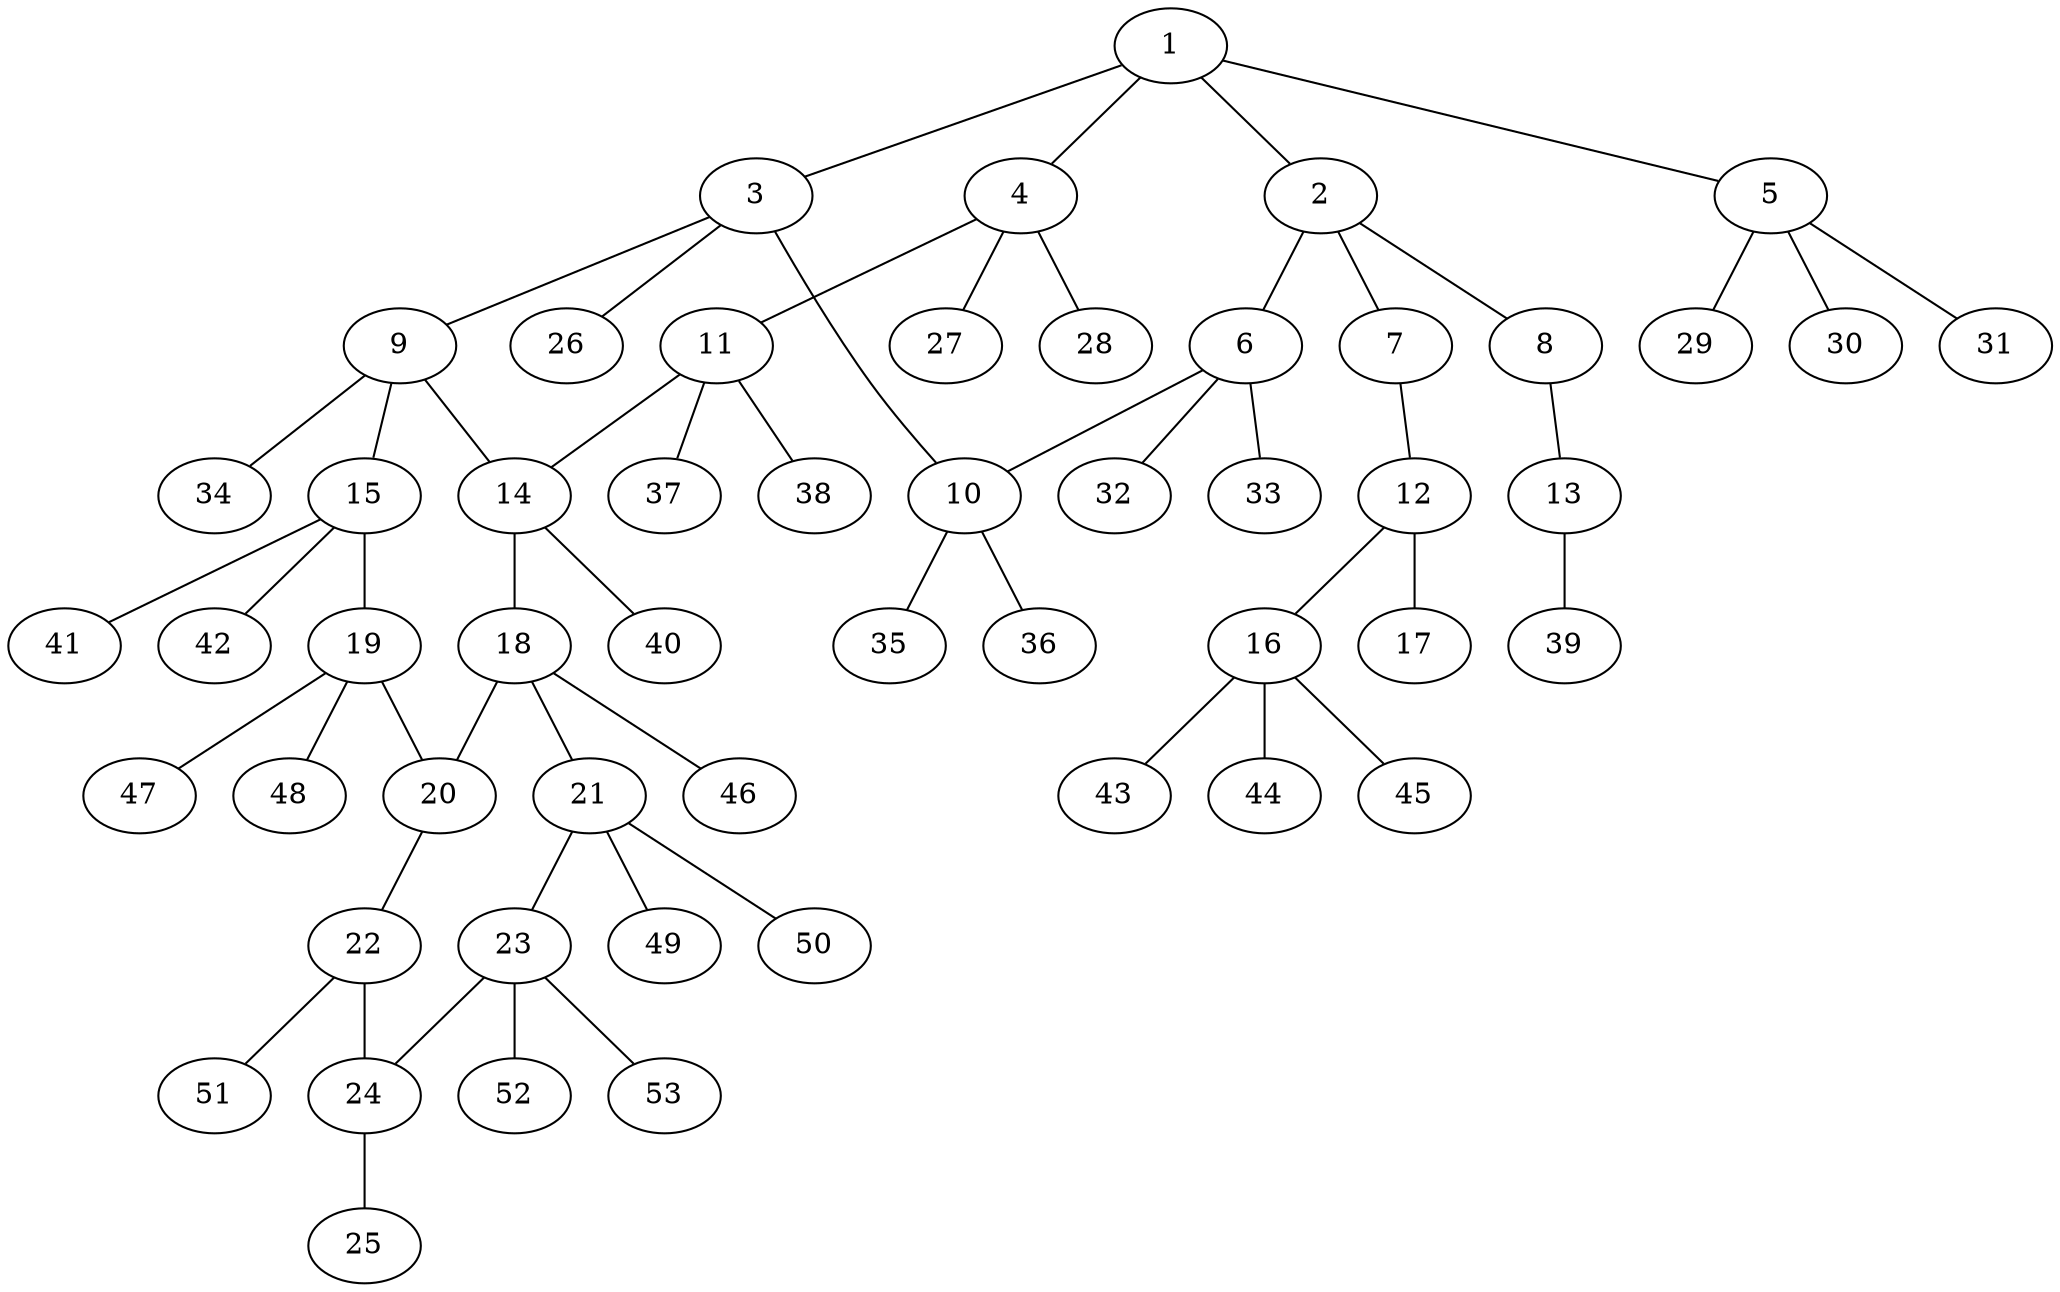 graph molecule_4100 {
	1	 [chem=C];
	2	 [chem=C];
	1 -- 2	 [valence=1];
	3	 [chem=C];
	1 -- 3	 [valence=1];
	4	 [chem=C];
	1 -- 4	 [valence=1];
	5	 [chem=C];
	1 -- 5	 [valence=1];
	6	 [chem=C];
	2 -- 6	 [valence=1];
	7	 [chem=O];
	2 -- 7	 [valence=1];
	8	 [chem=C];
	2 -- 8	 [valence=1];
	9	 [chem=C];
	3 -- 9	 [valence=1];
	10	 [chem=C];
	3 -- 10	 [valence=1];
	26	 [chem=H];
	3 -- 26	 [valence=1];
	11	 [chem=C];
	4 -- 11	 [valence=1];
	27	 [chem=H];
	4 -- 27	 [valence=1];
	28	 [chem=H];
	4 -- 28	 [valence=1];
	29	 [chem=H];
	5 -- 29	 [valence=1];
	30	 [chem=H];
	5 -- 30	 [valence=1];
	31	 [chem=H];
	5 -- 31	 [valence=1];
	6 -- 10	 [valence=1];
	32	 [chem=H];
	6 -- 32	 [valence=1];
	33	 [chem=H];
	6 -- 33	 [valence=1];
	12	 [chem=C];
	7 -- 12	 [valence=1];
	13	 [chem=C];
	8 -- 13	 [valence=3];
	14	 [chem=C];
	9 -- 14	 [valence=1];
	15	 [chem=C];
	9 -- 15	 [valence=1];
	34	 [chem=H];
	9 -- 34	 [valence=1];
	35	 [chem=H];
	10 -- 35	 [valence=1];
	36	 [chem=H];
	10 -- 36	 [valence=1];
	11 -- 14	 [valence=1];
	37	 [chem=H];
	11 -- 37	 [valence=1];
	38	 [chem=H];
	11 -- 38	 [valence=1];
	16	 [chem=C];
	12 -- 16	 [valence=1];
	17	 [chem=O];
	12 -- 17	 [valence=2];
	39	 [chem=H];
	13 -- 39	 [valence=1];
	18	 [chem=C];
	14 -- 18	 [valence=1];
	40	 [chem=H];
	14 -- 40	 [valence=1];
	19	 [chem=C];
	15 -- 19	 [valence=1];
	41	 [chem=H];
	15 -- 41	 [valence=1];
	42	 [chem=H];
	15 -- 42	 [valence=1];
	43	 [chem=H];
	16 -- 43	 [valence=1];
	44	 [chem=H];
	16 -- 44	 [valence=1];
	45	 [chem=H];
	16 -- 45	 [valence=1];
	20	 [chem=C];
	18 -- 20	 [valence=1];
	21	 [chem=C];
	18 -- 21	 [valence=1];
	46	 [chem=H];
	18 -- 46	 [valence=1];
	19 -- 20	 [valence=1];
	47	 [chem=H];
	19 -- 47	 [valence=1];
	48	 [chem=H];
	19 -- 48	 [valence=1];
	22	 [chem=C];
	20 -- 22	 [valence=2];
	23	 [chem=C];
	21 -- 23	 [valence=1];
	49	 [chem=H];
	21 -- 49	 [valence=1];
	50	 [chem=H];
	21 -- 50	 [valence=1];
	24	 [chem=C];
	22 -- 24	 [valence=1];
	51	 [chem=H];
	22 -- 51	 [valence=1];
	23 -- 24	 [valence=1];
	52	 [chem=H];
	23 -- 52	 [valence=1];
	53	 [chem=H];
	23 -- 53	 [valence=1];
	25	 [chem=O];
	24 -- 25	 [valence=2];
}
